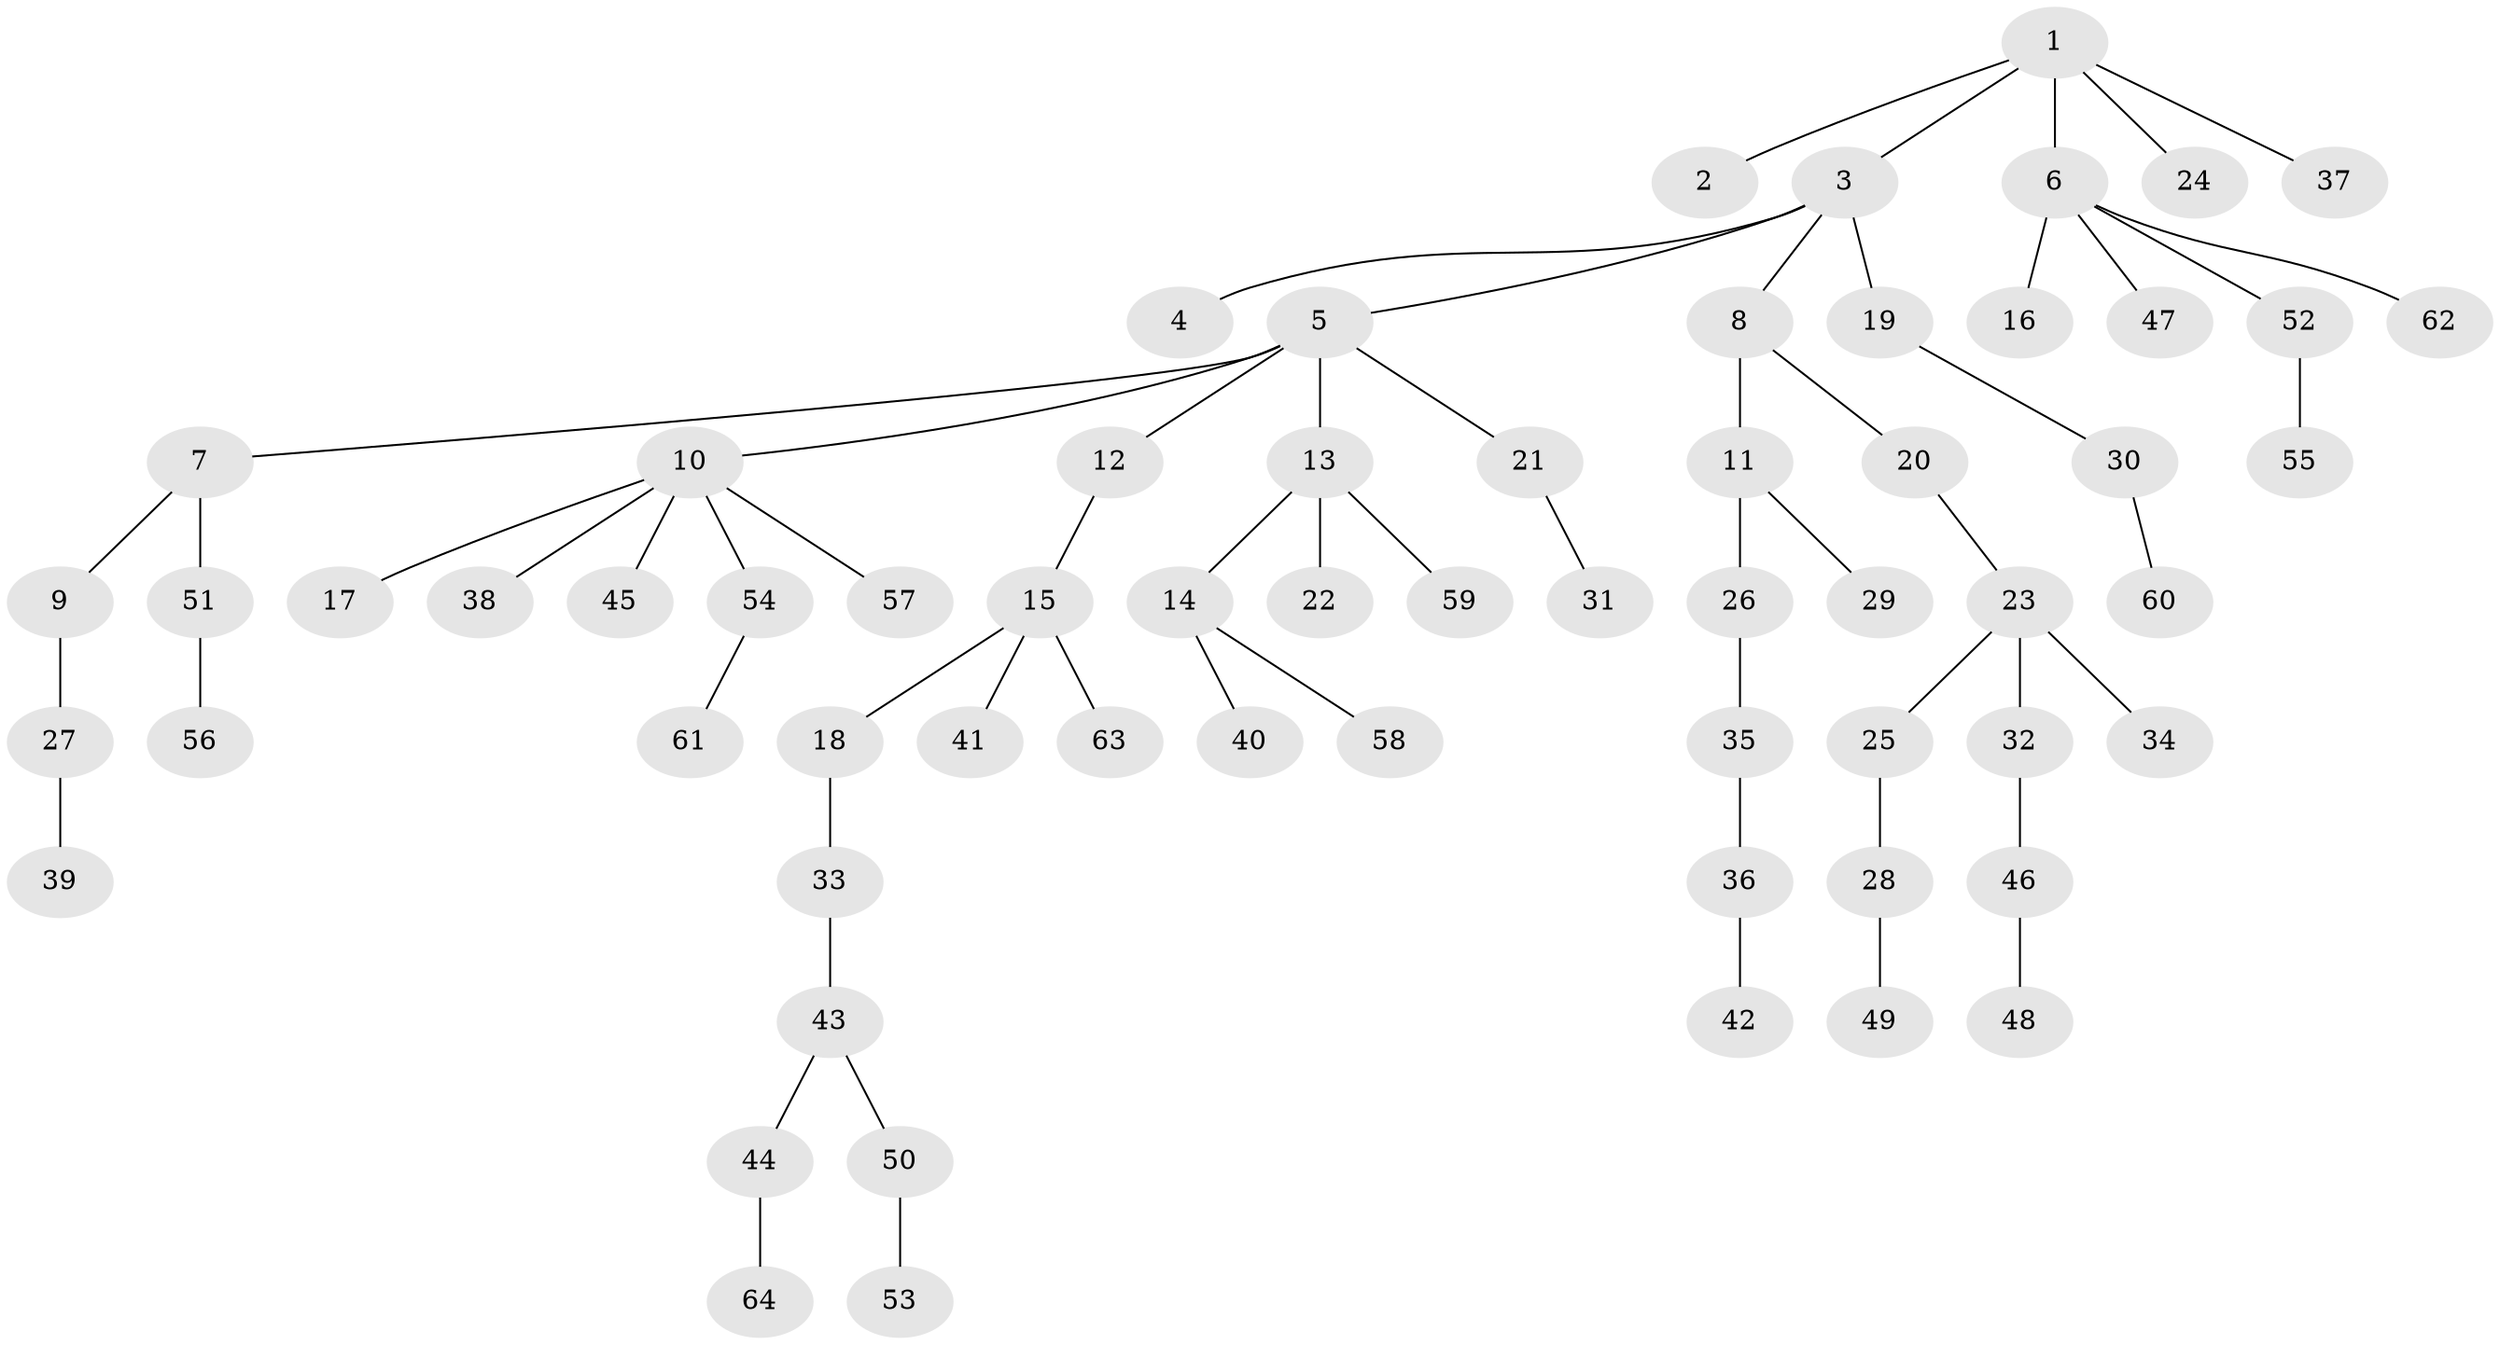 // coarse degree distribution, {1: 0.5454545454545454, 4: 0.11363636363636363, 2: 0.29545454545454547, 11: 0.022727272727272728, 5: 0.022727272727272728}
// Generated by graph-tools (version 1.1) at 2025/55/03/04/25 21:55:45]
// undirected, 64 vertices, 63 edges
graph export_dot {
graph [start="1"]
  node [color=gray90,style=filled];
  1;
  2;
  3;
  4;
  5;
  6;
  7;
  8;
  9;
  10;
  11;
  12;
  13;
  14;
  15;
  16;
  17;
  18;
  19;
  20;
  21;
  22;
  23;
  24;
  25;
  26;
  27;
  28;
  29;
  30;
  31;
  32;
  33;
  34;
  35;
  36;
  37;
  38;
  39;
  40;
  41;
  42;
  43;
  44;
  45;
  46;
  47;
  48;
  49;
  50;
  51;
  52;
  53;
  54;
  55;
  56;
  57;
  58;
  59;
  60;
  61;
  62;
  63;
  64;
  1 -- 2;
  1 -- 3;
  1 -- 6;
  1 -- 24;
  1 -- 37;
  3 -- 4;
  3 -- 5;
  3 -- 8;
  3 -- 19;
  5 -- 7;
  5 -- 10;
  5 -- 12;
  5 -- 13;
  5 -- 21;
  6 -- 16;
  6 -- 47;
  6 -- 52;
  6 -- 62;
  7 -- 9;
  7 -- 51;
  8 -- 11;
  8 -- 20;
  9 -- 27;
  10 -- 17;
  10 -- 38;
  10 -- 45;
  10 -- 54;
  10 -- 57;
  11 -- 26;
  11 -- 29;
  12 -- 15;
  13 -- 14;
  13 -- 22;
  13 -- 59;
  14 -- 40;
  14 -- 58;
  15 -- 18;
  15 -- 41;
  15 -- 63;
  18 -- 33;
  19 -- 30;
  20 -- 23;
  21 -- 31;
  23 -- 25;
  23 -- 32;
  23 -- 34;
  25 -- 28;
  26 -- 35;
  27 -- 39;
  28 -- 49;
  30 -- 60;
  32 -- 46;
  33 -- 43;
  35 -- 36;
  36 -- 42;
  43 -- 44;
  43 -- 50;
  44 -- 64;
  46 -- 48;
  50 -- 53;
  51 -- 56;
  52 -- 55;
  54 -- 61;
}
